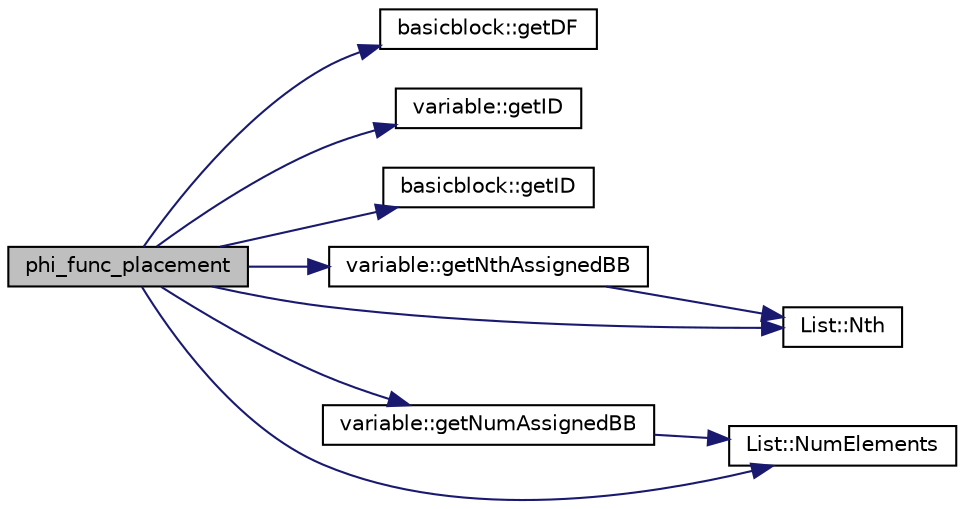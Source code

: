 digraph G
{
  edge [fontname="Helvetica",fontsize="10",labelfontname="Helvetica",labelfontsize="10"];
  node [fontname="Helvetica",fontsize="10",shape=record];
  rankdir=LR;
  Node1 [label="phi_func_placement",height=0.2,width=0.4,color="black", fillcolor="grey75", style="filled" fontcolor="black"];
  Node1 -> Node2 [color="midnightblue",fontsize="10",style="solid",fontname="Helvetica"];
  Node2 [label="basicblock::getDF",height=0.2,width=0.4,color="black", fillcolor="white", style="filled",URL="$classbasicblock.html#a3f8fdaf67559becd35119c53a47791c6"];
  Node1 -> Node3 [color="midnightblue",fontsize="10",style="solid",fontname="Helvetica"];
  Node3 [label="variable::getID",height=0.2,width=0.4,color="black", fillcolor="white", style="filled",URL="$classvariable.html#a1134c24e98e73b266b91d02eb253e031"];
  Node1 -> Node4 [color="midnightblue",fontsize="10",style="solid",fontname="Helvetica"];
  Node4 [label="basicblock::getID",height=0.2,width=0.4,color="black", fillcolor="white", style="filled",URL="$classbasicblock.html#aff434c369968fe5fb3151d8ec00665b4"];
  Node1 -> Node5 [color="midnightblue",fontsize="10",style="solid",fontname="Helvetica"];
  Node5 [label="variable::getNthAssignedBB",height=0.2,width=0.4,color="black", fillcolor="white", style="filled",URL="$classvariable.html#a651a5439b34d9eae8ceacca7ecbfc3e8"];
  Node5 -> Node6 [color="midnightblue",fontsize="10",style="solid",fontname="Helvetica"];
  Node6 [label="List::Nth",height=0.2,width=0.4,color="black", fillcolor="white", style="filled",URL="$classList.html#a5eb964816de33c85e1d46658ddf8c6c4"];
  Node1 -> Node7 [color="midnightblue",fontsize="10",style="solid",fontname="Helvetica"];
  Node7 [label="variable::getNumAssignedBB",height=0.2,width=0.4,color="black", fillcolor="white", style="filled",URL="$classvariable.html#a53fb79e20c7ca14c872830461025c11c"];
  Node7 -> Node8 [color="midnightblue",fontsize="10",style="solid",fontname="Helvetica"];
  Node8 [label="List::NumElements",height=0.2,width=0.4,color="black", fillcolor="white", style="filled",URL="$classList.html#ac2e9d50f703b01bf643fa6ce50837c26"];
  Node1 -> Node6 [color="midnightblue",fontsize="10",style="solid",fontname="Helvetica"];
  Node1 -> Node8 [color="midnightblue",fontsize="10",style="solid",fontname="Helvetica"];
}
